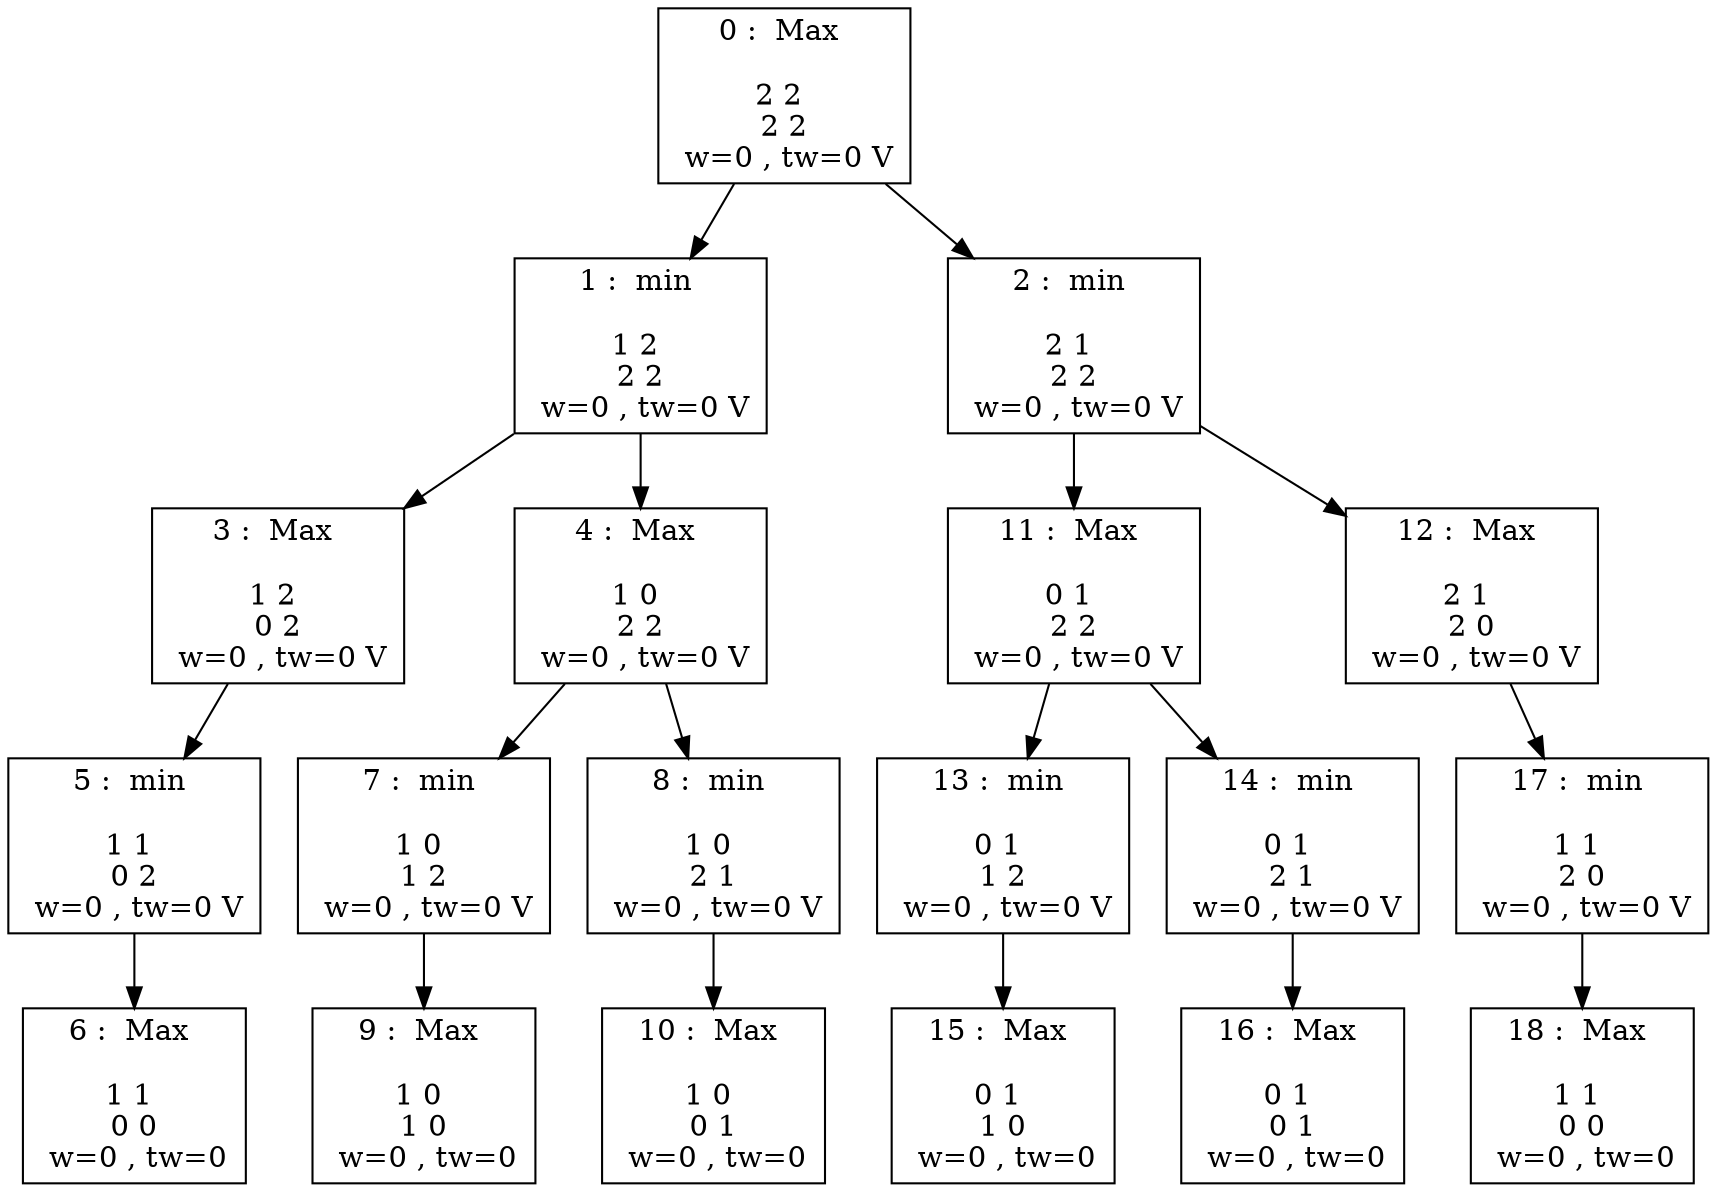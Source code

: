 digraph Output {
node [shape=box]
	n0[label="0 :  Max \n\n2 2 \n2 2\n w=0 , tw=0 V"]
	n0 -> n1 [fontsize=10 color="#000000"]
	n0 -> n2 [fontsize=10 color="#000000"]
	n1[label="1 :  min \n\n1 2 \n2 2\n w=0 , tw=0 V"]
	n1 -> n3 [fontsize=10 color="#000000"]
	n1 -> n4 [fontsize=10 color="#000000"]
	n3[label="3 :  Max \n\n1 2 \n0 2\n w=0 , tw=0 V"]
	n3 -> n5 [fontsize=10 color="#000000"]
	n5[label="5 :  min \n\n1 1 \n0 2\n w=0 , tw=0 V"]
	n5 -> n6 [fontsize=10 color="#000000"]
	n6[label="6 :  Max \n\n1 1 \n0 0\n w=0 , tw=0"]
	n4[label="4 :  Max \n\n1 0 \n2 2\n w=0 , tw=0 V"]
	n4 -> n7 [fontsize=10 color="#000000"]
	n4 -> n8 [fontsize=10 color="#000000"]
	n7[label="7 :  min \n\n1 0 \n1 2\n w=0 , tw=0 V"]
	n7 -> n9 [fontsize=10 color="#000000"]
	n9[label="9 :  Max \n\n1 0 \n1 0\n w=0 , tw=0"]
	n8[label="8 :  min \n\n1 0 \n2 1\n w=0 , tw=0 V"]
	n8 -> n10 [fontsize=10 color="#000000"]
	n10[label="10 :  Max \n\n1 0 \n0 1\n w=0 , tw=0"]
	n2[label="2 :  min \n\n2 1 \n2 2\n w=0 , tw=0 V"]
	n2 -> n11 [fontsize=10 color="#000000"]
	n2 -> n12 [fontsize=10 color="#000000"]
	n11[label="11 :  Max \n\n0 1 \n2 2\n w=0 , tw=0 V"]
	n11 -> n13 [fontsize=10 color="#000000"]
	n11 -> n14 [fontsize=10 color="#000000"]
	n13[label="13 :  min \n\n0 1 \n1 2\n w=0 , tw=0 V"]
	n13 -> n15 [fontsize=10 color="#000000"]
	n15[label="15 :  Max \n\n0 1 \n1 0\n w=0 , tw=0"]
	n14[label="14 :  min \n\n0 1 \n2 1\n w=0 , tw=0 V"]
	n14 -> n16 [fontsize=10 color="#000000"]
	n16[label="16 :  Max \n\n0 1 \n0 1\n w=0 , tw=0"]
	n12[label="12 :  Max \n\n2 1 \n2 0\n w=0 , tw=0 V"]
	n12 -> n17 [fontsize=10 color="#000000"]
	n17[label="17 :  min \n\n1 1 \n2 0\n w=0 , tw=0 V"]
	n17 -> n18 [fontsize=10 color="#000000"]
	n18[label="18 :  Max \n\n1 1 \n0 0\n w=0 , tw=0"]
}
